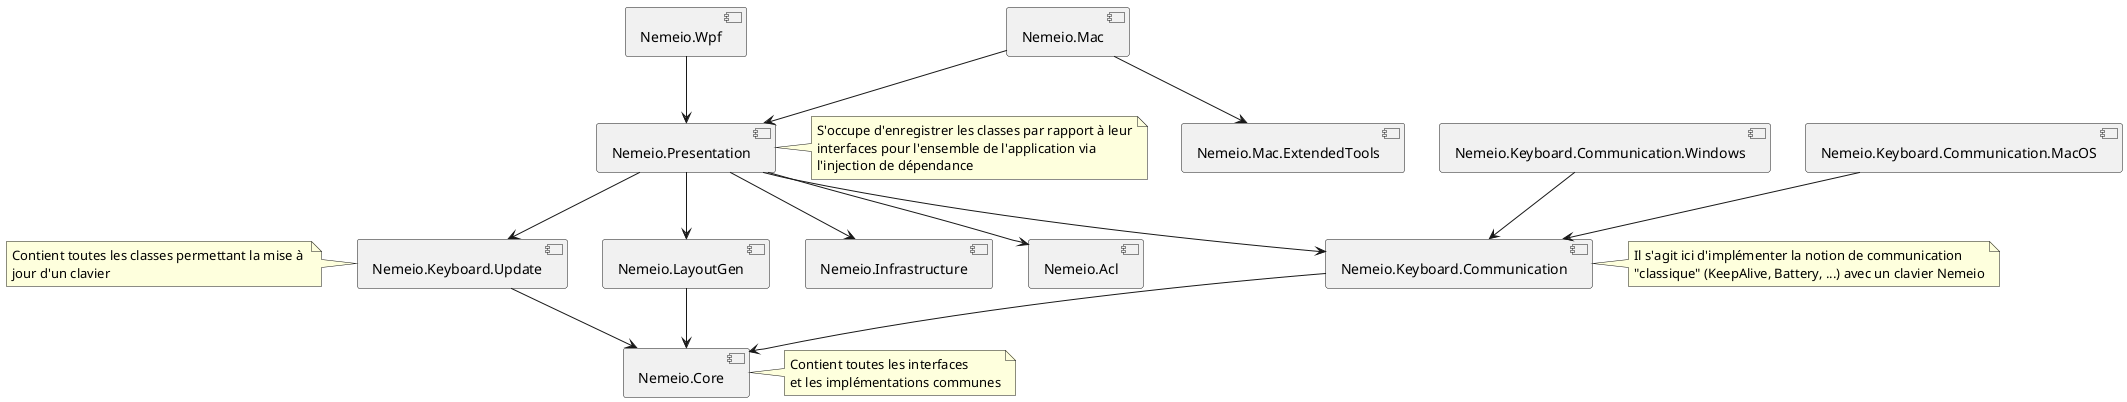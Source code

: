 @startuml

[Nemeio.Core] as Core
[Nemeio.Keyboard.Communication] as KeyboardCommunication
[Nemeio.Keyboard.Communication.Windows] as KeyboardComWindows
[Nemeio.Keyboard.Communication.MacOS] as KeyboardCommOSX
[Nemeio.Keyboard.Update] as KeyboardUpdate
[Nemeio.Presentation] as Presentation
[Nemeio.Wpf] as Windows
[Nemeio.Mac] as Mac
[Nemeio.Mac.ExtendedTools] as MacExTools
[Nemeio.LayoutGen] as LayoutGen
[Nemeio.Infrastructure] as Infra
[Nemeio.Acl] as Acl

KeyboardComWindows --> KeyboardCommunication
KeyboardCommOSX --> KeyboardCommunication
KeyboardCommunication --> Core
KeyboardUpdate --> Core
Presentation --> KeyboardCommunication
Presentation --> KeyboardUpdate
Presentation --> Infra
Presentation --> Acl
Windows --> Presentation
Mac --> Presentation
Mac --> MacExTools
LayoutGen --> Core
Presentation --> LayoutGen

note right of Core
  Contient toutes les interfaces
  et les implémentations communes
end note

note right of KeyboardCommunication
  Il s'agit ici d'implémenter la notion de communication 
  "classique" (KeepAlive, Battery, ...) avec un clavier Nemeio
end note

note left of KeyboardUpdate
  Contient toutes les classes permettant la mise à 
  jour d'un clavier
end note

note right of Presentation
  S'occupe d'enregistrer les classes par rapport à leur
  interfaces pour l'ensemble de l'application via 
  l'injection de dépendance
end note

@enduml